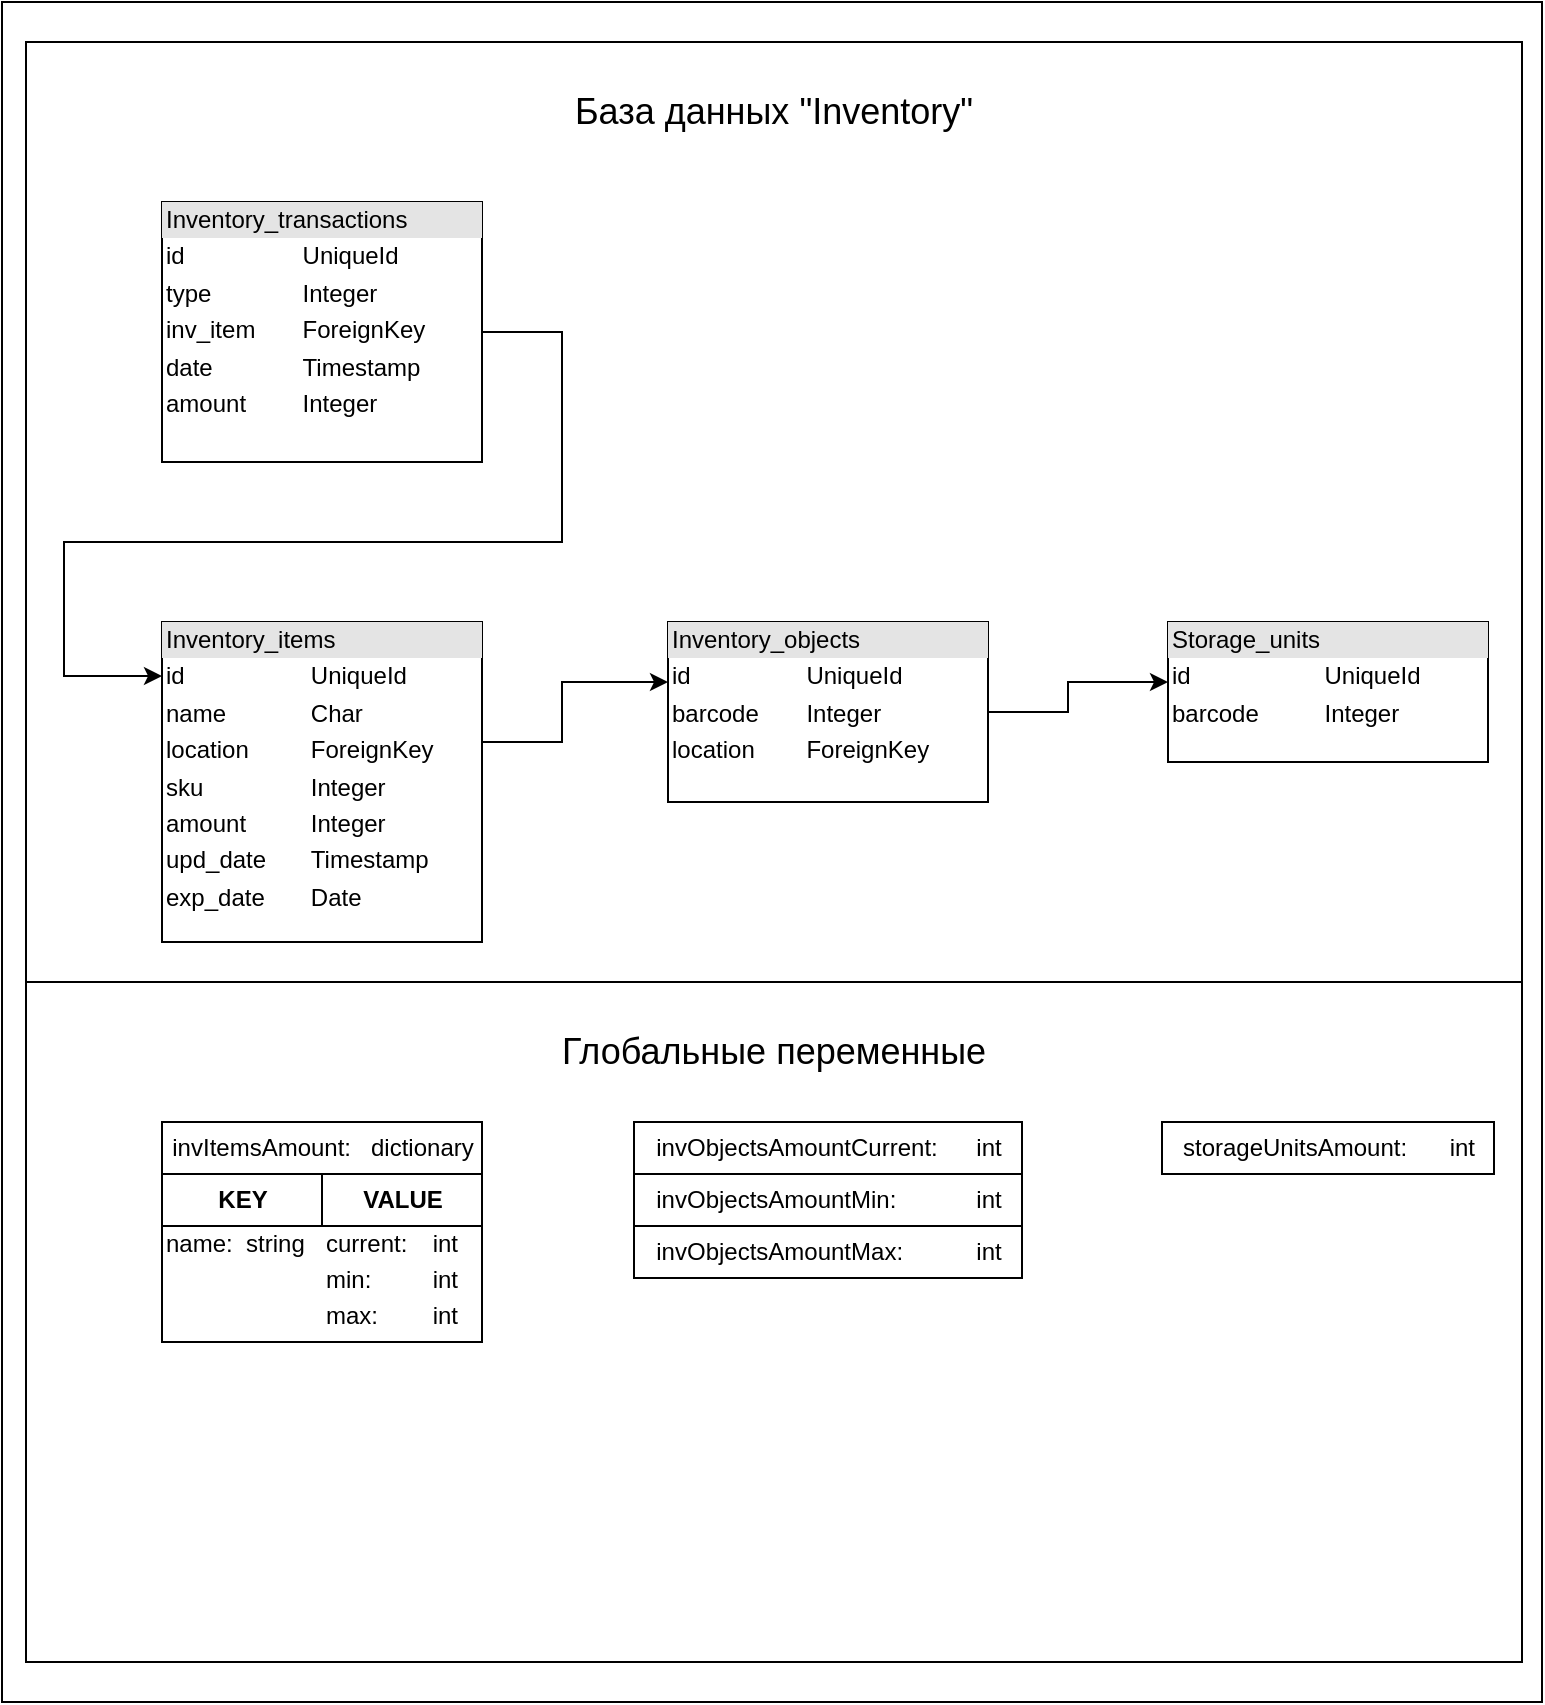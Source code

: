 <mxfile version="20.8.16" type="device"><diagram name="Страница 1" id="ytZ7XCn0Zj0hrWKL1dh9"><mxGraphModel dx="1702" dy="524" grid="1" gridSize="10" guides="1" tooltips="1" connect="1" arrows="1" fold="1" page="1" pageScale="1" pageWidth="827" pageHeight="1169" math="0" shadow="0"><root><mxCell id="0"/><mxCell id="1" parent="0"/><mxCell id="fv2G-WdwSs70Leaw2UBU-37" value="Object" style="html=1;fontSize=12;" vertex="1" parent="1"><mxGeometry x="-800" y="20" width="770" height="850" as="geometry"/></mxCell><mxCell id="fv2G-WdwSs70Leaw2UBU-1" value="" style="rounded=0;whiteSpace=wrap;html=1;" vertex="1" parent="1"><mxGeometry x="-788" y="40" width="748" height="470" as="geometry"/></mxCell><mxCell id="2KSeQJEoNyyug5EW5h6T-20" style="edgeStyle=orthogonalEdgeStyle;rounded=0;orthogonalLoop=1;jettySize=auto;html=1;" parent="1" source="2KSeQJEoNyyug5EW5h6T-4" target="2KSeQJEoNyyug5EW5h6T-5" edge="1"><mxGeometry relative="1" as="geometry"><Array as="points"><mxPoint x="-520" y="390"/><mxPoint x="-520" y="360"/></Array></mxGeometry></mxCell><mxCell id="2KSeQJEoNyyug5EW5h6T-4" value="&lt;div style=&quot;box-sizing:border-box;width:100%;background:#e4e4e4;padding:2px;&quot;&gt;Inventory_items&lt;/div&gt;&lt;table style=&quot;width:100%;font-size:1em;&quot; cellpadding=&quot;2&quot; cellspacing=&quot;0&quot;&gt;&lt;tbody&gt;&lt;tr&gt;&lt;td&gt;id&lt;/td&gt;&lt;td&gt;UniqueId&lt;br&gt;&lt;/td&gt;&lt;/tr&gt;&lt;tr&gt;&lt;td&gt;name&lt;/td&gt;&lt;td&gt;Char&lt;br&gt;&lt;/td&gt;&lt;/tr&gt;&lt;tr&gt;&lt;td&gt;location&lt;/td&gt;&lt;td&gt;ForeignKey&lt;br&gt;&lt;/td&gt;&lt;/tr&gt;&lt;tr&gt;&lt;td&gt;sku&lt;/td&gt;&lt;td&gt;Integer&lt;/td&gt;&lt;/tr&gt;&lt;tr&gt;&lt;td&gt;amount&lt;/td&gt;&lt;td&gt;Integer&lt;/td&gt;&lt;/tr&gt;&lt;tr&gt;&lt;td&gt;upd_date&lt;/td&gt;&lt;td&gt;Timestamp&lt;/td&gt;&lt;/tr&gt;&lt;tr&gt;&lt;td&gt;exp_date&lt;/td&gt;&lt;td&gt;Date&lt;br&gt;&lt;/td&gt;&lt;/tr&gt;&lt;/tbody&gt;&lt;/table&gt;" style="verticalAlign=top;align=left;overflow=fill;html=1;" parent="1" vertex="1"><mxGeometry x="-720" y="330" width="160" height="160" as="geometry"/></mxCell><mxCell id="2KSeQJEoNyyug5EW5h6T-19" style="edgeStyle=orthogonalEdgeStyle;rounded=0;orthogonalLoop=1;jettySize=auto;html=1;" parent="1" source="2KSeQJEoNyyug5EW5h6T-5" target="2KSeQJEoNyyug5EW5h6T-7" edge="1"><mxGeometry relative="1" as="geometry"><Array as="points"><mxPoint x="-267" y="375"/><mxPoint x="-267" y="360"/></Array></mxGeometry></mxCell><mxCell id="2KSeQJEoNyyug5EW5h6T-5" value="&lt;div style=&quot;box-sizing:border-box;width:100%;background:#e4e4e4;padding:2px;&quot;&gt;Inventory_objects&lt;/div&gt;&lt;table style=&quot;width:100%;font-size:1em;&quot; cellpadding=&quot;2&quot; cellspacing=&quot;0&quot;&gt;&lt;tbody&gt;&lt;tr&gt;&lt;td&gt;id&lt;/td&gt;&lt;td&gt;UniqueId&lt;/td&gt;&lt;/tr&gt;&lt;tr&gt;&lt;td&gt;barcode&lt;/td&gt;&lt;td&gt;Integer&lt;/td&gt;&lt;/tr&gt;&lt;tr&gt;&lt;td&gt;location&lt;/td&gt;&lt;td&gt;ForeignKey&lt;/td&gt;&lt;/tr&gt;&lt;tr&gt;&lt;td&gt;&lt;br&gt;&lt;/td&gt;&lt;td&gt;&lt;br&gt;&lt;/td&gt;&lt;/tr&gt;&lt;/tbody&gt;&lt;/table&gt;" style="verticalAlign=top;align=left;overflow=fill;html=1;" parent="1" vertex="1"><mxGeometry x="-467" y="330" width="160" height="90" as="geometry"/></mxCell><mxCell id="2KSeQJEoNyyug5EW5h6T-21" style="edgeStyle=orthogonalEdgeStyle;rounded=0;orthogonalLoop=1;jettySize=auto;html=1;" parent="1" source="2KSeQJEoNyyug5EW5h6T-6" edge="1"><mxGeometry relative="1" as="geometry"><mxPoint x="-720" y="357" as="targetPoint"/><Array as="points"><mxPoint x="-520" y="185"/><mxPoint x="-520" y="290"/><mxPoint x="-769" y="290"/><mxPoint x="-769" y="357"/></Array></mxGeometry></mxCell><mxCell id="2KSeQJEoNyyug5EW5h6T-6" value="&lt;div style=&quot;box-sizing:border-box;width:100%;background:#e4e4e4;padding:2px;&quot;&gt;Inventory_transactions&lt;/div&gt;&lt;table style=&quot;width:100%;font-size:1em;&quot; cellpadding=&quot;2&quot; cellspacing=&quot;0&quot;&gt;&lt;tbody&gt;&lt;tr&gt;&lt;td&gt;id&lt;/td&gt;&lt;td&gt;UniqueId&lt;/td&gt;&lt;/tr&gt;&lt;tr&gt;&lt;td&gt;type&lt;/td&gt;&lt;td&gt;Integer&lt;/td&gt;&lt;/tr&gt;&lt;tr&gt;&lt;td&gt;inv_item&lt;/td&gt;&lt;td&gt;ForeignKey&lt;/td&gt;&lt;/tr&gt;&lt;tr&gt;&lt;td&gt;date&lt;/td&gt;&lt;td&gt;Timestamp&lt;br&gt;&lt;/td&gt;&lt;/tr&gt;&lt;tr&gt;&lt;td&gt;amount&lt;/td&gt;&lt;td&gt;Integer&lt;/td&gt;&lt;/tr&gt;&lt;/tbody&gt;&lt;/table&gt;" style="verticalAlign=top;align=left;overflow=fill;html=1;" parent="1" vertex="1"><mxGeometry x="-720" y="120" width="160" height="130" as="geometry"/></mxCell><mxCell id="2KSeQJEoNyyug5EW5h6T-7" value="&lt;div style=&quot;box-sizing:border-box;width:100%;background:#e4e4e4;padding:2px;&quot;&gt;Storage_units&lt;/div&gt;&lt;table style=&quot;width:100%;font-size:1em;&quot; cellpadding=&quot;2&quot; cellspacing=&quot;0&quot;&gt;&lt;tbody&gt;&lt;tr&gt;&lt;td&gt;id&lt;/td&gt;&lt;td&gt;UniqueId&lt;/td&gt;&lt;/tr&gt;&lt;tr&gt;&lt;td&gt;barcode&lt;/td&gt;&lt;td&gt;Integer&lt;/td&gt;&lt;/tr&gt;&lt;/tbody&gt;&lt;/table&gt;" style="verticalAlign=top;align=left;overflow=fill;html=1;" parent="1" vertex="1"><mxGeometry x="-217" y="330" width="160" height="70" as="geometry"/></mxCell><mxCell id="fv2G-WdwSs70Leaw2UBU-3" value="&lt;font style=&quot;font-size: 18px;&quot;&gt;База данных &quot;Inventory&quot;&lt;/font&gt;" style="text;html=1;strokeColor=none;fillColor=none;align=center;verticalAlign=middle;whiteSpace=wrap;rounded=0;" vertex="1" parent="1"><mxGeometry x="-667" y="40" width="506" height="70" as="geometry"/></mxCell><mxCell id="fv2G-WdwSs70Leaw2UBU-4" value="" style="rounded=0;whiteSpace=wrap;html=1;fontSize=18;" vertex="1" parent="1"><mxGeometry x="-788" y="510" width="748" height="340" as="geometry"/></mxCell><mxCell id="fv2G-WdwSs70Leaw2UBU-5" value="&lt;span style=&quot;font-size: 18px;&quot;&gt;Глобальные переменные&lt;/span&gt;" style="text;html=1;strokeColor=none;fillColor=none;align=center;verticalAlign=middle;whiteSpace=wrap;rounded=0;" vertex="1" parent="1"><mxGeometry x="-667" y="510" width="506" height="70" as="geometry"/></mxCell><mxCell id="fv2G-WdwSs70Leaw2UBU-20" value="invItemsAmount:&amp;nbsp; &amp;nbsp;dictionary" style="html=1;fontSize=12;" vertex="1" parent="1"><mxGeometry x="-720" y="580" width="160" height="26" as="geometry"/></mxCell><mxCell id="fv2G-WdwSs70Leaw2UBU-22" value="" style="rounded=0;whiteSpace=wrap;html=1;fontSize=12;" vertex="1" parent="1"><mxGeometry x="-720" y="606" width="160" height="84" as="geometry"/></mxCell><mxCell id="fv2G-WdwSs70Leaw2UBU-23" value="&lt;b&gt;KEY&lt;/b&gt;" style="html=1;fontSize=12;" vertex="1" parent="1"><mxGeometry x="-720" y="606" width="80" height="26" as="geometry"/></mxCell><mxCell id="fv2G-WdwSs70Leaw2UBU-24" value="&lt;b&gt;VALUE&lt;/b&gt;" style="html=1;fontSize=12;" vertex="1" parent="1"><mxGeometry x="-640" y="606" width="80" height="26" as="geometry"/></mxCell><mxCell id="fv2G-WdwSs70Leaw2UBU-26" value="name:&amp;nbsp; string" style="text;html=1;strokeColor=none;fillColor=none;align=left;verticalAlign=middle;whiteSpace=wrap;rounded=0;fontSize=12;movable=1;resizable=1;rotatable=1;deletable=1;editable=1;connectable=1;" vertex="1" parent="1"><mxGeometry x="-720" y="632" width="80" height="18" as="geometry"/></mxCell><mxCell id="fv2G-WdwSs70Leaw2UBU-27" value="current:&lt;span style=&quot;white-space: pre;&quot;&gt;&#9;&lt;/span&gt;int" style="text;html=1;strokeColor=none;fillColor=none;align=left;verticalAlign=middle;whiteSpace=wrap;rounded=0;fontSize=12;movable=1;resizable=1;rotatable=1;deletable=1;editable=1;connectable=1;" vertex="1" parent="1"><mxGeometry x="-640" y="632" width="80" height="18" as="geometry"/></mxCell><mxCell id="fv2G-WdwSs70Leaw2UBU-29" value="min:&lt;span style=&quot;white-space: pre;&quot;&gt;&#9;&lt;/span&gt;&lt;span style=&quot;white-space: pre;&quot;&gt;&#9;&lt;/span&gt;int" style="text;html=1;strokeColor=none;fillColor=none;align=left;verticalAlign=middle;whiteSpace=wrap;rounded=0;fontSize=12;movable=1;resizable=1;rotatable=1;deletable=1;editable=1;connectable=1;" vertex="1" parent="1"><mxGeometry x="-640" y="650" width="80" height="18" as="geometry"/></mxCell><mxCell id="fv2G-WdwSs70Leaw2UBU-30" value="max:&lt;span style=&quot;white-space: pre;&quot;&gt;&#9;&lt;/span&gt;int" style="text;html=1;strokeColor=none;fillColor=none;align=left;verticalAlign=middle;whiteSpace=wrap;rounded=0;fontSize=12;movable=1;resizable=1;rotatable=1;deletable=1;editable=1;connectable=1;" vertex="1" parent="1"><mxGeometry x="-640" y="668" width="80" height="18" as="geometry"/></mxCell><mxCell id="fv2G-WdwSs70Leaw2UBU-32" value="invObjectsAmountCurrent:&lt;span style=&quot;white-space: pre;&quot;&gt;&#9;&lt;/span&gt;int" style="html=1;fontSize=12;" vertex="1" parent="1"><mxGeometry x="-484" y="580" width="194" height="26" as="geometry"/></mxCell><mxCell id="fv2G-WdwSs70Leaw2UBU-33" value="invObjectsAmountMin:&lt;span style=&quot;white-space: pre;&quot;&gt;&#9;&lt;span style=&quot;white-space: pre;&quot;&gt;&#9;&lt;/span&gt;&lt;/span&gt;int" style="html=1;fontSize=12;" vertex="1" parent="1"><mxGeometry x="-484" y="606" width="194" height="26" as="geometry"/></mxCell><mxCell id="fv2G-WdwSs70Leaw2UBU-34" value="invObjectsAmountMax:&lt;span style=&quot;white-space: pre;&quot;&gt;&#9;&lt;span style=&quot;white-space: pre;&quot;&gt;&#9;&lt;/span&gt;&lt;/span&gt;int" style="html=1;fontSize=12;" vertex="1" parent="1"><mxGeometry x="-484" y="632" width="194" height="26" as="geometry"/></mxCell><mxCell id="fv2G-WdwSs70Leaw2UBU-36" value="storageUnitsAmount:&lt;span style=&quot;white-space: pre;&quot;&gt;&#9;&lt;/span&gt;int" style="html=1;fontSize=12;" vertex="1" parent="1"><mxGeometry x="-220" y="580" width="166" height="26" as="geometry"/></mxCell></root></mxGraphModel></diagram></mxfile>